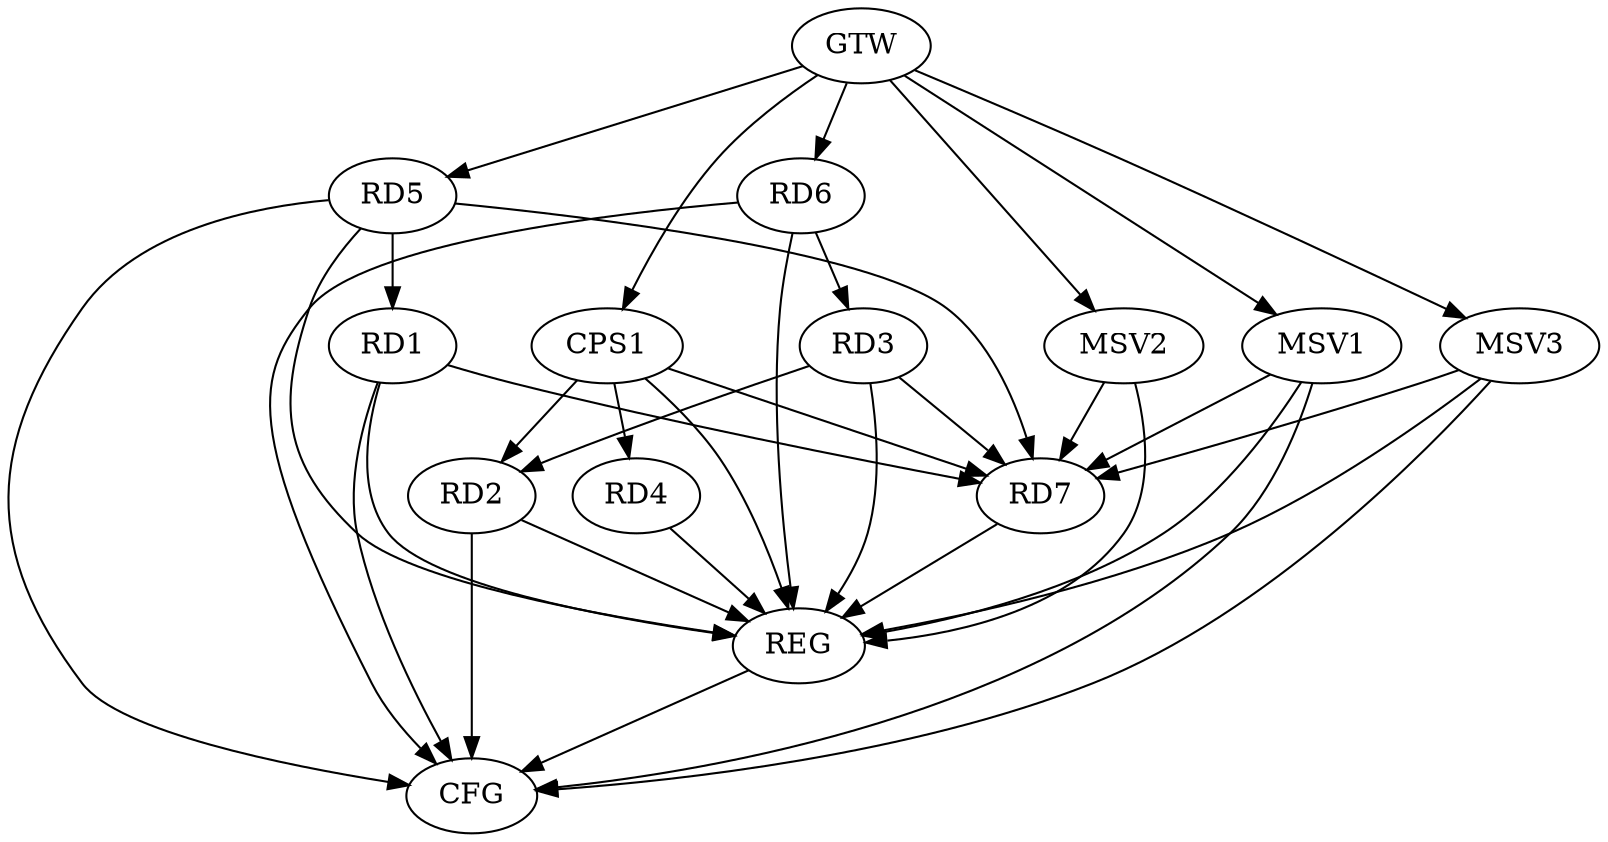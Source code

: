 strict digraph G {
  RD1 [ label="RD1" ];
  RD2 [ label="RD2" ];
  RD3 [ label="RD3" ];
  RD4 [ label="RD4" ];
  RD5 [ label="RD5" ];
  RD6 [ label="RD6" ];
  RD7 [ label="RD7" ];
  CPS1 [ label="CPS1" ];
  GTW [ label="GTW" ];
  REG [ label="REG" ];
  CFG [ label="CFG" ];
  MSV1 [ label="MSV1" ];
  MSV2 [ label="MSV2" ];
  MSV3 [ label="MSV3" ];
  RD5 -> RD1;
  RD1 -> RD7;
  RD3 -> RD2;
  RD6 -> RD3;
  RD3 -> RD7;
  RD5 -> RD7;
  CPS1 -> RD2;
  CPS1 -> RD4;
  CPS1 -> RD7;
  GTW -> RD5;
  GTW -> RD6;
  GTW -> CPS1;
  RD1 -> REG;
  RD2 -> REG;
  RD3 -> REG;
  RD4 -> REG;
  RD5 -> REG;
  RD6 -> REG;
  RD7 -> REG;
  CPS1 -> REG;
  RD6 -> CFG;
  RD2 -> CFG;
  RD5 -> CFG;
  RD1 -> CFG;
  REG -> CFG;
  MSV1 -> RD7;
  GTW -> MSV1;
  MSV1 -> REG;
  MSV1 -> CFG;
  MSV2 -> RD7;
  GTW -> MSV2;
  MSV2 -> REG;
  MSV3 -> RD7;
  GTW -> MSV3;
  MSV3 -> REG;
  MSV3 -> CFG;
}
